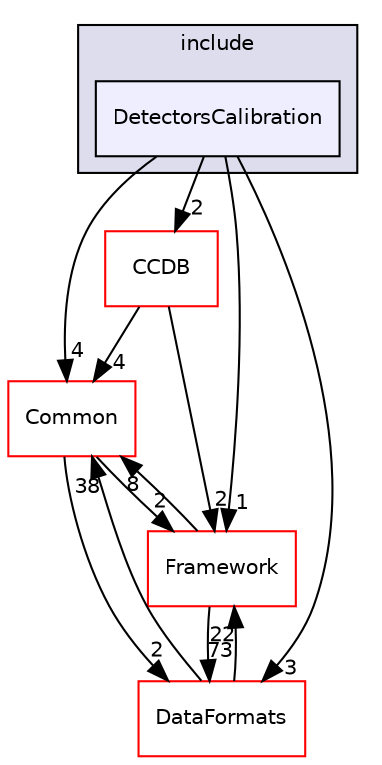 digraph "/home/travis/build/AliceO2Group/AliceO2/Detectors/Calibration/include/DetectorsCalibration" {
  bgcolor=transparent;
  compound=true
  node [ fontsize="10", fontname="Helvetica"];
  edge [ labelfontsize="10", labelfontname="Helvetica"];
  subgraph clusterdir_6e09d056829f372c8b60e90fe51dd465 {
    graph [ bgcolor="#ddddee", pencolor="black", label="include" fontname="Helvetica", fontsize="10", URL="dir_6e09d056829f372c8b60e90fe51dd465.html"]
  dir_20a8303141a4c6be44972275a89f3e6f [shape=box, label="DetectorsCalibration", style="filled", fillcolor="#eeeeff", pencolor="black", URL="dir_20a8303141a4c6be44972275a89f3e6f.html"];
  }
  dir_4ab6b4cc6a7edbff49100e9123df213f [shape=box label="Common" color="red" URL="dir_4ab6b4cc6a7edbff49100e9123df213f.html"];
  dir_6af676bf18881990e4083e191d0e63e0 [shape=box label="CCDB" color="red" URL="dir_6af676bf18881990e4083e191d0e63e0.html"];
  dir_bcbb2cf9a3d3d83e5515c82071a07177 [shape=box label="Framework" color="red" URL="dir_bcbb2cf9a3d3d83e5515c82071a07177.html"];
  dir_2171f7ec022c5423887b07c69b2f5b48 [shape=box label="DataFormats" color="red" URL="dir_2171f7ec022c5423887b07c69b2f5b48.html"];
  dir_4ab6b4cc6a7edbff49100e9123df213f->dir_bcbb2cf9a3d3d83e5515c82071a07177 [headlabel="2", labeldistance=1.5 headhref="dir_000036_000063.html"];
  dir_4ab6b4cc6a7edbff49100e9123df213f->dir_2171f7ec022c5423887b07c69b2f5b48 [headlabel="2", labeldistance=1.5 headhref="dir_000036_000090.html"];
  dir_6af676bf18881990e4083e191d0e63e0->dir_4ab6b4cc6a7edbff49100e9123df213f [headlabel="4", labeldistance=1.5 headhref="dir_000028_000036.html"];
  dir_6af676bf18881990e4083e191d0e63e0->dir_bcbb2cf9a3d3d83e5515c82071a07177 [headlabel="2", labeldistance=1.5 headhref="dir_000028_000063.html"];
  dir_20a8303141a4c6be44972275a89f3e6f->dir_4ab6b4cc6a7edbff49100e9123df213f [headlabel="4", labeldistance=1.5 headhref="dir_000052_000036.html"];
  dir_20a8303141a4c6be44972275a89f3e6f->dir_6af676bf18881990e4083e191d0e63e0 [headlabel="2", labeldistance=1.5 headhref="dir_000052_000028.html"];
  dir_20a8303141a4c6be44972275a89f3e6f->dir_bcbb2cf9a3d3d83e5515c82071a07177 [headlabel="1", labeldistance=1.5 headhref="dir_000052_000063.html"];
  dir_20a8303141a4c6be44972275a89f3e6f->dir_2171f7ec022c5423887b07c69b2f5b48 [headlabel="3", labeldistance=1.5 headhref="dir_000052_000090.html"];
  dir_bcbb2cf9a3d3d83e5515c82071a07177->dir_4ab6b4cc6a7edbff49100e9123df213f [headlabel="8", labeldistance=1.5 headhref="dir_000063_000036.html"];
  dir_bcbb2cf9a3d3d83e5515c82071a07177->dir_2171f7ec022c5423887b07c69b2f5b48 [headlabel="73", labeldistance=1.5 headhref="dir_000063_000090.html"];
  dir_2171f7ec022c5423887b07c69b2f5b48->dir_4ab6b4cc6a7edbff49100e9123df213f [headlabel="38", labeldistance=1.5 headhref="dir_000090_000036.html"];
  dir_2171f7ec022c5423887b07c69b2f5b48->dir_bcbb2cf9a3d3d83e5515c82071a07177 [headlabel="22", labeldistance=1.5 headhref="dir_000090_000063.html"];
}
